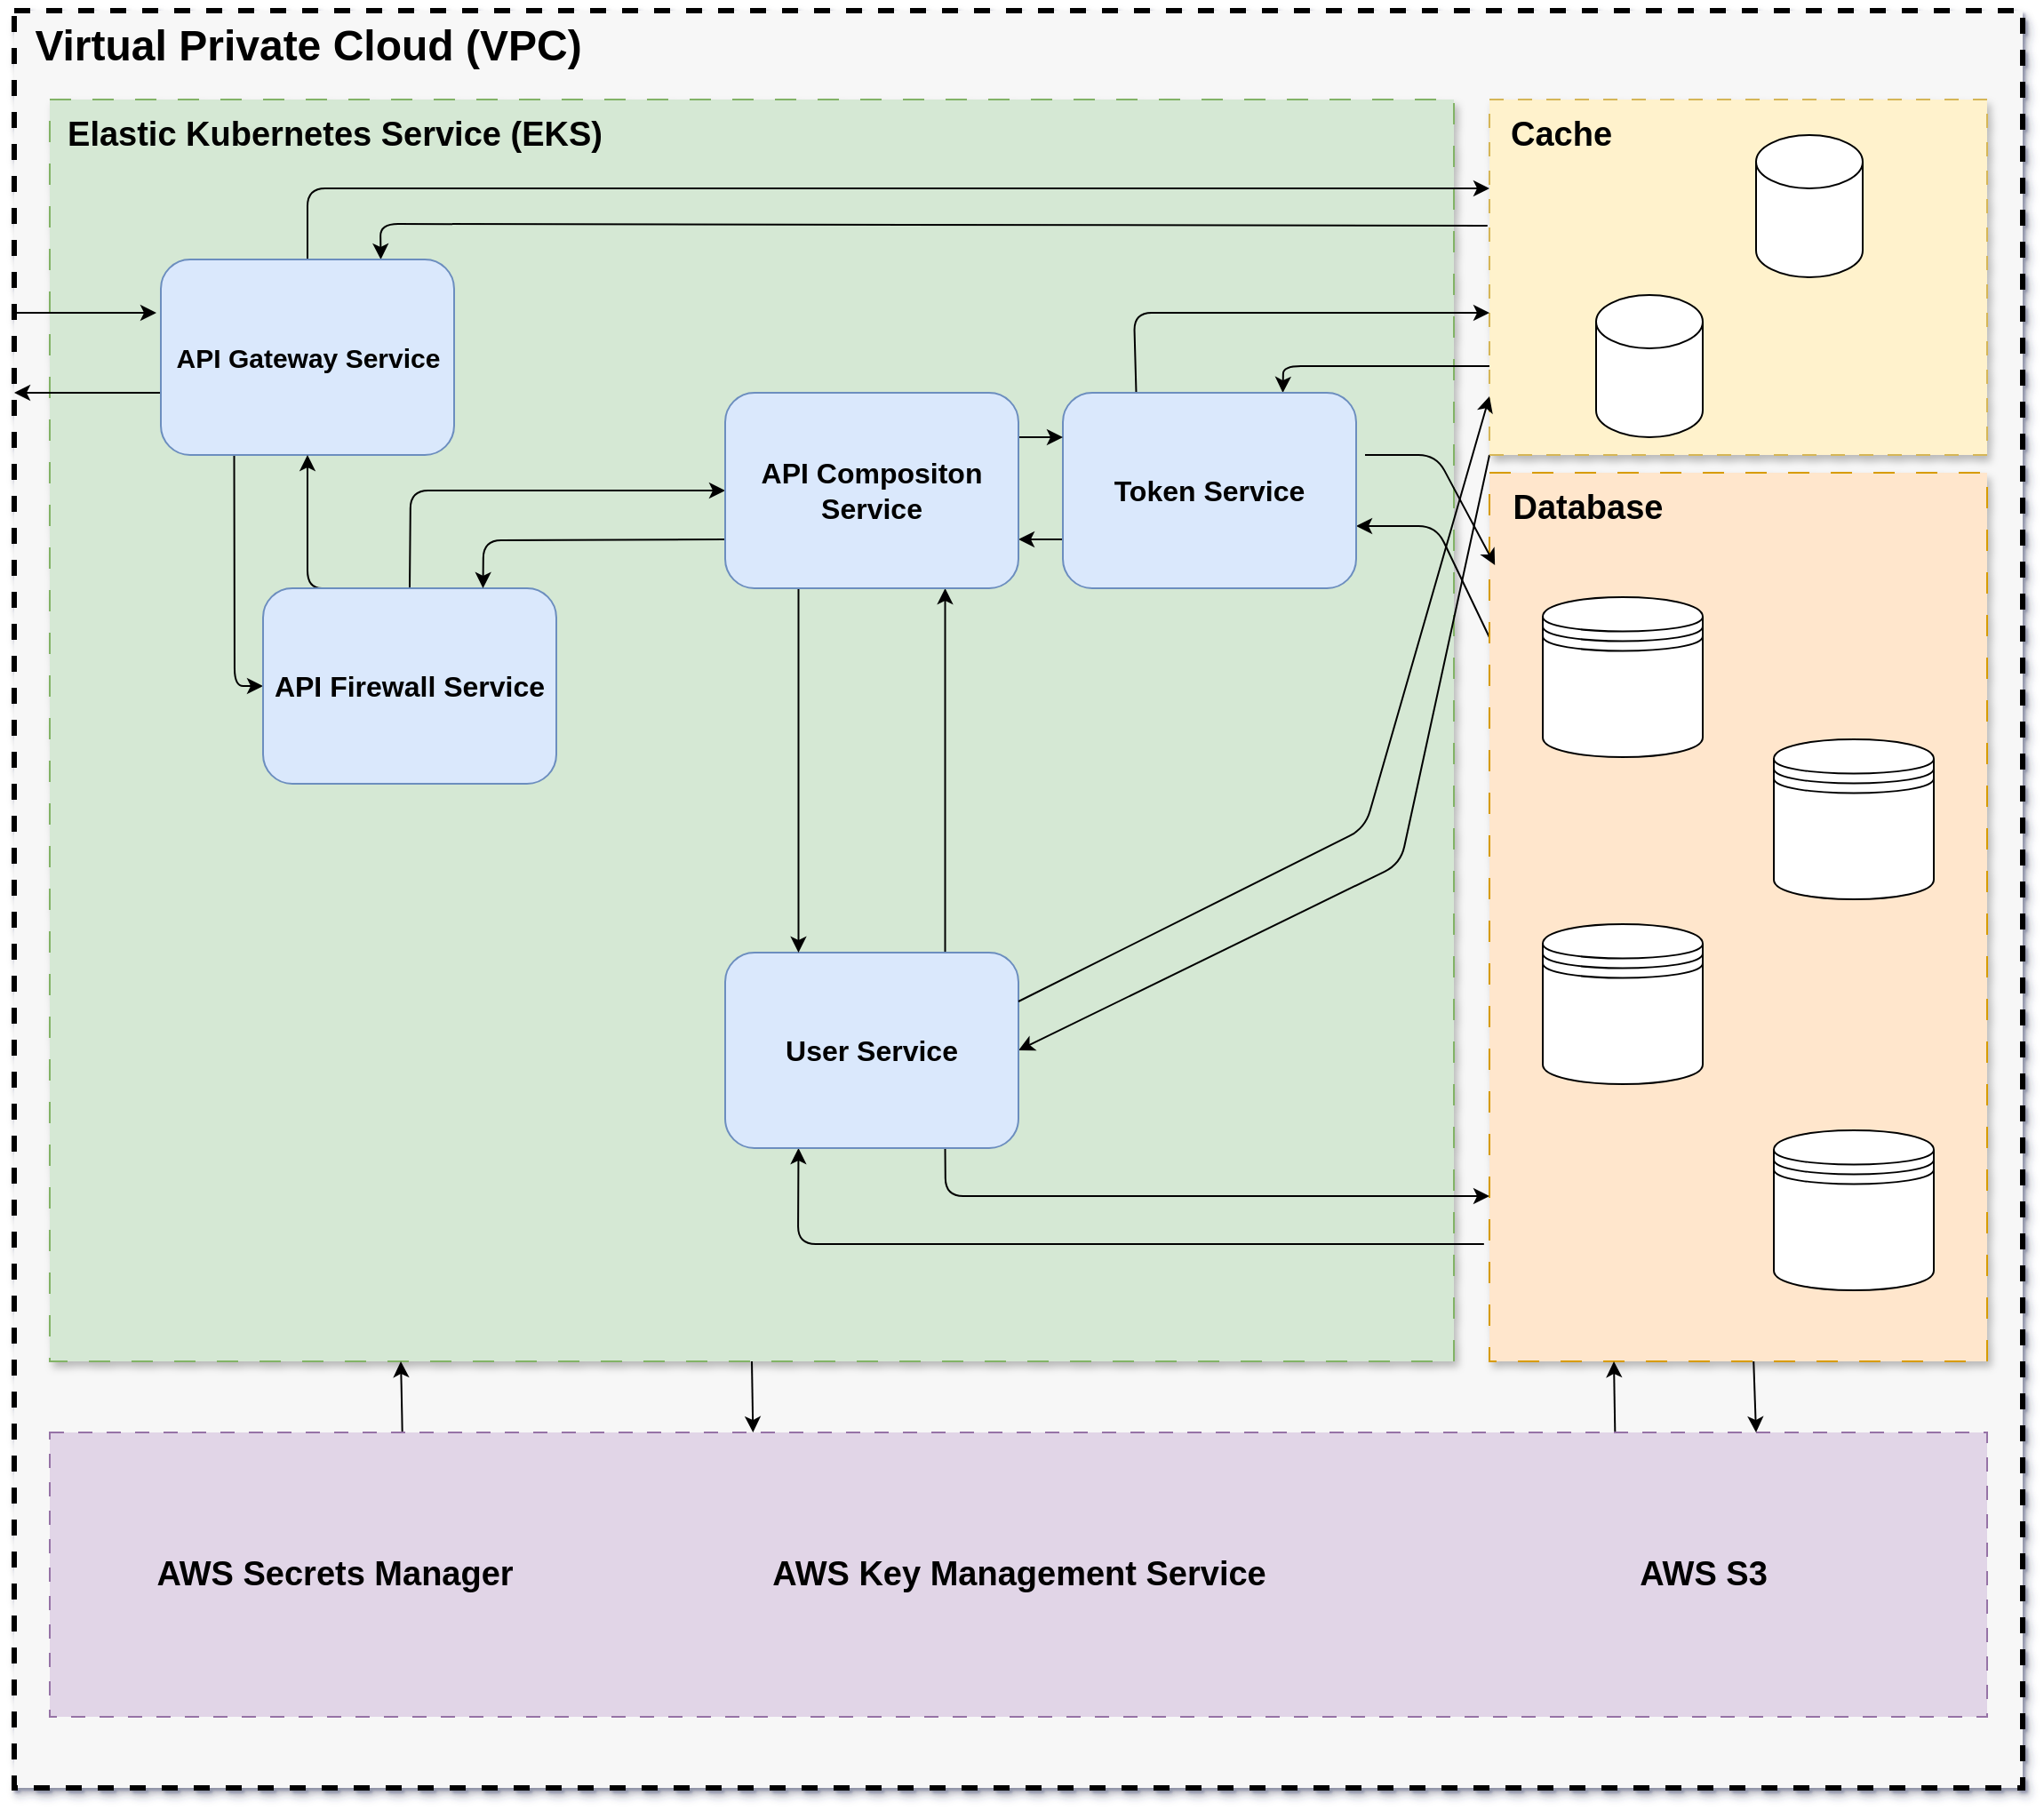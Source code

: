 <mxfile>
    <diagram id="rwLM5yIjUNIirIY4RVs6" name="main">
        <mxGraphModel dx="1706" dy="827" grid="1" gridSize="10" guides="1" tooltips="1" connect="1" arrows="1" fold="1" page="1" pageScale="1" pageWidth="1169" pageHeight="827" math="0" shadow="1">
            <root>
                <mxCell id="0"/>
                <mxCell id="1" parent="0"/>
                <mxCell id="2" value="" style="rounded=0;whiteSpace=wrap;html=1;movable=0;resizable=0;rotatable=0;deletable=0;editable=0;locked=1;connectable=0;dashed=1;strokeWidth=3;shadow=1;fillStyle=auto;fillColor=#F7F7F7;" parent="1" vertex="1">
                    <mxGeometry x="20" y="20" width="1130" height="1000" as="geometry"/>
                </mxCell>
                <mxCell id="3" value="&lt;b&gt;&lt;font style=&quot;font-size: 24px;&quot;&gt;Virtual Private Cloud (VPC)&lt;/font&gt;&lt;/b&gt;" style="text;html=1;align=center;verticalAlign=middle;resizable=1;points=[];autosize=1;strokeColor=none;fillColor=none;movable=1;rotatable=1;deletable=1;editable=1;locked=0;connectable=1;shadow=0;" vertex="1" parent="1">
                    <mxGeometry x="20" y="20" width="330" height="40" as="geometry"/>
                </mxCell>
                <mxCell id="53" style="edgeStyle=none;html=1;exitX=0.5;exitY=1;exitDx=0;exitDy=0;entryX=0.363;entryY=0;entryDx=0;entryDy=0;entryPerimeter=0;movable=0;resizable=0;rotatable=0;deletable=0;editable=0;locked=1;connectable=0;" edge="1" parent="1" source="4" target="48">
                    <mxGeometry relative="1" as="geometry"/>
                </mxCell>
                <mxCell id="4" value="" style="rounded=0;whiteSpace=wrap;html=1;dashed=1;dashPattern=12 12;strokeWidth=1;fillColor=#d5e8d4;strokeColor=#82b366;movable=0;resizable=0;rotatable=0;deletable=0;editable=0;locked=1;connectable=0;shadow=1;" vertex="1" parent="1">
                    <mxGeometry x="40" y="70" width="790" height="710" as="geometry"/>
                </mxCell>
                <mxCell id="42" style="edgeStyle=none;html=1;exitX=0.004;exitY=0.15;exitDx=0;exitDy=0;entryX=1;entryY=0.5;entryDx=0;entryDy=0;exitPerimeter=0;movable=0;resizable=0;rotatable=0;deletable=0;editable=0;locked=1;connectable=0;" edge="1" parent="1">
                    <mxGeometry relative="1" as="geometry">
                        <mxPoint x="851.12" y="375" as="sourcePoint"/>
                        <mxPoint x="775" y="310" as="targetPoint"/>
                        <Array as="points">
                            <mxPoint x="820" y="310"/>
                        </Array>
                    </mxGeometry>
                </mxCell>
                <mxCell id="46" style="edgeStyle=none;html=1;entryX=0.25;entryY=1;entryDx=0;entryDy=0;exitX=-0.011;exitY=0.868;exitDx=0;exitDy=0;exitPerimeter=0;movable=0;resizable=0;rotatable=0;deletable=0;editable=0;locked=1;connectable=0;" edge="1" parent="1" source="5" target="19">
                    <mxGeometry relative="1" as="geometry">
                        <Array as="points">
                            <mxPoint x="461" y="714"/>
                        </Array>
                    </mxGeometry>
                </mxCell>
                <mxCell id="5" value="" style="rounded=0;whiteSpace=wrap;html=1;dashed=1;dashPattern=12 12;strokeWidth=1;fillColor=#ffe6cc;strokeColor=#d79b00;movable=0;resizable=0;rotatable=0;deletable=0;editable=0;locked=1;connectable=0;shadow=1;" vertex="1" parent="1">
                    <mxGeometry x="850" y="280" width="280" height="500" as="geometry"/>
                </mxCell>
                <mxCell id="6" value="&lt;span style=&quot;font-size: 19px;&quot;&gt;&lt;b&gt;Elastic Kubernetes Service (EKS)&lt;/b&gt;&lt;/span&gt;" style="text;html=1;align=center;verticalAlign=middle;resizable=0;points=[];autosize=1;strokeColor=none;fillColor=none;movable=0;rotatable=0;deletable=0;editable=0;locked=1;connectable=0;" vertex="1" parent="1">
                    <mxGeometry x="40" y="70" width="320" height="40" as="geometry"/>
                </mxCell>
                <mxCell id="7" value="&lt;font style=&quot;font-size: 19px;&quot;&gt;&lt;b&gt;Database&lt;/b&gt;&lt;/font&gt;" style="text;html=1;align=center;verticalAlign=middle;resizable=0;points=[];autosize=1;strokeColor=none;fillColor=none;movable=0;rotatable=0;deletable=0;editable=0;locked=1;connectable=0;" vertex="1" parent="1">
                    <mxGeometry x="850" y="280" width="110" height="40" as="geometry"/>
                </mxCell>
                <mxCell id="40" style="edgeStyle=none;html=1;exitX=0;exitY=0.75;exitDx=0;exitDy=0;entryX=0.75;entryY=0;entryDx=0;entryDy=0;movable=0;resizable=0;rotatable=0;deletable=0;editable=0;locked=1;connectable=0;" edge="1" parent="1" source="8" target="18">
                    <mxGeometry relative="1" as="geometry">
                        <Array as="points">
                            <mxPoint x="734" y="220"/>
                        </Array>
                    </mxGeometry>
                </mxCell>
                <mxCell id="44" style="edgeStyle=none;html=1;exitX=0;exitY=1;exitDx=0;exitDy=0;entryX=1;entryY=0.5;entryDx=0;entryDy=0;movable=0;resizable=0;rotatable=0;deletable=0;editable=0;locked=1;connectable=0;" edge="1" parent="1" source="8" target="19">
                    <mxGeometry relative="1" as="geometry">
                        <Array as="points">
                            <mxPoint x="800" y="500"/>
                        </Array>
                    </mxGeometry>
                </mxCell>
                <mxCell id="47" style="edgeStyle=none;html=1;exitX=-0.004;exitY=0.355;exitDx=0;exitDy=0;entryX=0.75;entryY=0;entryDx=0;entryDy=0;exitPerimeter=0;movable=0;resizable=0;rotatable=0;deletable=0;editable=0;locked=1;connectable=0;" edge="1" parent="1" source="8" target="17">
                    <mxGeometry relative="1" as="geometry">
                        <Array as="points">
                            <mxPoint x="226" y="140"/>
                        </Array>
                    </mxGeometry>
                </mxCell>
                <mxCell id="8" value="" style="rounded=0;whiteSpace=wrap;html=1;dashed=1;strokeWidth=1;dashPattern=8 8;fillColor=#fff2cc;strokeColor=#d6b656;movable=0;resizable=0;rotatable=0;deletable=0;editable=0;locked=1;connectable=0;shadow=1;" vertex="1" parent="1">
                    <mxGeometry x="850" y="70" width="280" height="200" as="geometry"/>
                </mxCell>
                <mxCell id="9" value="&lt;b&gt;&lt;font style=&quot;font-size: 19px;&quot;&gt;Cache&lt;/font&gt;&lt;/b&gt;" style="text;html=1;align=center;verticalAlign=middle;resizable=0;points=[];autosize=1;strokeColor=none;fillColor=none;movable=0;rotatable=0;deletable=0;editable=0;locked=1;connectable=0;" vertex="1" parent="1">
                    <mxGeometry x="850" y="70" width="80" height="40" as="geometry"/>
                </mxCell>
                <mxCell id="10" value="" style="shape=datastore;whiteSpace=wrap;html=1;movable=0;resizable=0;rotatable=0;deletable=0;editable=0;locked=1;connectable=0;" vertex="1" parent="1">
                    <mxGeometry x="880" y="350" width="90" height="90" as="geometry"/>
                </mxCell>
                <mxCell id="11" value="" style="shape=datastore;whiteSpace=wrap;html=1;movable=0;resizable=0;rotatable=0;deletable=0;editable=0;locked=1;connectable=0;" vertex="1" parent="1">
                    <mxGeometry x="1010" y="430" width="90" height="90" as="geometry"/>
                </mxCell>
                <mxCell id="12" value="" style="shape=datastore;whiteSpace=wrap;html=1;movable=0;resizable=0;rotatable=0;deletable=0;editable=0;locked=1;connectable=0;" vertex="1" parent="1">
                    <mxGeometry x="880" y="534" width="90" height="90" as="geometry"/>
                </mxCell>
                <mxCell id="13" value="" style="shape=datastore;whiteSpace=wrap;html=1;movable=0;resizable=0;rotatable=0;deletable=0;editable=0;locked=1;connectable=0;" vertex="1" parent="1">
                    <mxGeometry x="1010" y="650" width="90" height="90" as="geometry"/>
                </mxCell>
                <mxCell id="14" value="" style="shape=cylinder3;whiteSpace=wrap;html=1;boundedLbl=1;backgroundOutline=1;size=15;movable=0;resizable=0;rotatable=0;deletable=0;editable=0;locked=1;connectable=0;" vertex="1" parent="1">
                    <mxGeometry x="1000" y="90" width="60" height="80" as="geometry"/>
                </mxCell>
                <mxCell id="15" value="" style="shape=cylinder3;whiteSpace=wrap;html=1;boundedLbl=1;backgroundOutline=1;size=15;movable=0;resizable=0;rotatable=0;deletable=0;editable=0;locked=1;connectable=0;" vertex="1" parent="1">
                    <mxGeometry x="910" y="180" width="60" height="80" as="geometry"/>
                </mxCell>
                <mxCell id="28" style="edgeStyle=none;html=1;exitX=0.25;exitY=1;exitDx=0;exitDy=0;entryX=0;entryY=0.5;entryDx=0;entryDy=0;movable=0;resizable=0;rotatable=0;deletable=0;editable=0;locked=1;connectable=0;" edge="1" parent="1" source="17" target="20">
                    <mxGeometry relative="1" as="geometry">
                        <mxPoint x="230" y="340" as="targetPoint"/>
                        <Array as="points">
                            <mxPoint x="144" y="400"/>
                        </Array>
                    </mxGeometry>
                </mxCell>
                <mxCell id="33" style="edgeStyle=none;html=1;exitX=0.5;exitY=0;exitDx=0;exitDy=0;entryX=0;entryY=0.25;entryDx=0;entryDy=0;movable=0;resizable=0;rotatable=0;deletable=0;editable=0;locked=1;connectable=0;" edge="1" parent="1" source="17" target="8">
                    <mxGeometry relative="1" as="geometry">
                        <Array as="points">
                            <mxPoint x="185" y="120"/>
                        </Array>
                    </mxGeometry>
                </mxCell>
                <mxCell id="36" style="edgeStyle=none;html=1;movable=0;resizable=0;rotatable=0;deletable=0;editable=0;locked=1;connectable=0;" edge="1" parent="1">
                    <mxGeometry relative="1" as="geometry">
                        <mxPoint x="20" y="235" as="targetPoint"/>
                        <mxPoint x="102.5" y="235" as="sourcePoint"/>
                    </mxGeometry>
                </mxCell>
                <mxCell id="17" value="&lt;b&gt;&lt;font style=&quot;font-size: 15px;&quot;&gt;API Gateway Service&lt;/font&gt;&lt;/b&gt;" style="rounded=1;whiteSpace=wrap;html=1;fillColor=#dae8fc;strokeColor=#6c8ebf;movable=0;resizable=0;rotatable=0;deletable=0;editable=0;locked=1;connectable=0;" vertex="1" parent="1">
                    <mxGeometry x="102.5" y="160" width="165" height="110" as="geometry"/>
                </mxCell>
                <mxCell id="34" style="edgeStyle=none;html=1;entryX=1;entryY=0.75;entryDx=0;entryDy=0;exitX=0;exitY=0.75;exitDx=0;exitDy=0;movable=0;resizable=0;rotatable=0;deletable=0;editable=0;locked=1;connectable=0;" edge="1" parent="1" source="18" target="21">
                    <mxGeometry relative="1" as="geometry">
                        <mxPoint x="610" y="290" as="sourcePoint"/>
                    </mxGeometry>
                </mxCell>
                <mxCell id="39" style="edgeStyle=none;html=1;exitX=0.25;exitY=0;exitDx=0;exitDy=0;movable=0;resizable=0;rotatable=0;deletable=0;editable=0;locked=1;connectable=0;" edge="1" parent="1" source="18">
                    <mxGeometry relative="1" as="geometry">
                        <mxPoint x="850" y="190" as="targetPoint"/>
                        <Array as="points">
                            <mxPoint x="650" y="190"/>
                        </Array>
                    </mxGeometry>
                </mxCell>
                <mxCell id="18" value="&lt;b&gt;&lt;font style=&quot;font-size: 16px;&quot;&gt;Token Service&lt;/font&gt;&lt;/b&gt;" style="rounded=1;whiteSpace=wrap;html=1;fillColor=#dae8fc;strokeColor=#6c8ebf;movable=0;resizable=0;rotatable=0;deletable=0;editable=0;locked=1;connectable=0;" vertex="1" parent="1">
                    <mxGeometry x="610" y="235" width="165" height="110" as="geometry"/>
                </mxCell>
                <mxCell id="38" style="edgeStyle=none;html=1;exitX=0.75;exitY=0;exitDx=0;exitDy=0;entryX=0.75;entryY=1;entryDx=0;entryDy=0;movable=0;resizable=0;rotatable=0;deletable=0;editable=0;locked=1;connectable=0;" edge="1" parent="1" source="19" target="21">
                    <mxGeometry relative="1" as="geometry"/>
                </mxCell>
                <mxCell id="45" style="edgeStyle=none;html=1;exitX=0.75;exitY=1;exitDx=0;exitDy=0;entryX=0;entryY=0.814;entryDx=0;entryDy=0;entryPerimeter=0;movable=0;resizable=0;rotatable=0;deletable=0;editable=0;locked=1;connectable=0;" edge="1" parent="1" source="19" target="5">
                    <mxGeometry relative="1" as="geometry">
                        <mxPoint x="850" y="650" as="targetPoint"/>
                        <Array as="points">
                            <mxPoint x="544" y="687"/>
                        </Array>
                    </mxGeometry>
                </mxCell>
                <mxCell id="19" value="&lt;b&gt;&lt;font style=&quot;font-size: 16px;&quot;&gt;User Service&lt;/font&gt;&lt;/b&gt;" style="rounded=1;whiteSpace=wrap;html=1;fillColor=#dae8fc;strokeColor=#6c8ebf;movable=0;resizable=0;rotatable=0;deletable=0;editable=0;locked=1;connectable=0;" vertex="1" parent="1">
                    <mxGeometry x="420" y="550" width="165" height="110" as="geometry"/>
                </mxCell>
                <mxCell id="30" style="edgeStyle=none;html=1;entryX=0;entryY=0.5;entryDx=0;entryDy=0;exitX=0.5;exitY=0;exitDx=0;exitDy=0;movable=0;resizable=0;rotatable=0;deletable=0;editable=0;locked=1;connectable=0;" edge="1" parent="1" source="20" target="21">
                    <mxGeometry relative="1" as="geometry">
                        <Array as="points">
                            <mxPoint x="243" y="290"/>
                        </Array>
                    </mxGeometry>
                </mxCell>
                <mxCell id="37" style="edgeStyle=none;html=1;exitX=0.25;exitY=0;exitDx=0;exitDy=0;entryX=0.5;entryY=1;entryDx=0;entryDy=0;movable=0;resizable=0;rotatable=0;deletable=0;editable=0;locked=1;connectable=0;" edge="1" parent="1" source="20" target="17">
                    <mxGeometry relative="1" as="geometry">
                        <Array as="points">
                            <mxPoint x="185" y="345"/>
                        </Array>
                    </mxGeometry>
                </mxCell>
                <mxCell id="20" value="&lt;font style=&quot;font-size: 16px;&quot;&gt;&lt;b&gt;API Firewall Service&lt;/b&gt;&lt;/font&gt;" style="rounded=1;whiteSpace=wrap;html=1;fillColor=#dae8fc;strokeColor=#6c8ebf;movable=0;resizable=0;rotatable=0;deletable=0;editable=0;locked=1;connectable=0;" vertex="1" parent="1">
                    <mxGeometry x="160" y="345" width="165" height="110" as="geometry"/>
                </mxCell>
                <mxCell id="31" style="edgeStyle=none;html=1;exitX=0.25;exitY=1;exitDx=0;exitDy=0;entryX=0.25;entryY=0;entryDx=0;entryDy=0;movable=0;resizable=0;rotatable=0;deletable=0;editable=0;locked=1;connectable=0;" edge="1" parent="1" source="21" target="19">
                    <mxGeometry relative="1" as="geometry">
                        <mxPoint x="460" y="550" as="targetPoint"/>
                    </mxGeometry>
                </mxCell>
                <mxCell id="32" style="edgeStyle=none;html=1;exitX=1;exitY=0.5;exitDx=0;exitDy=0;entryX=0;entryY=0.5;entryDx=0;entryDy=0;movable=0;resizable=0;rotatable=0;deletable=0;editable=0;locked=1;connectable=0;" edge="1" parent="1">
                    <mxGeometry relative="1" as="geometry">
                        <mxPoint x="610" y="260" as="targetPoint"/>
                        <mxPoint x="585.0" y="260" as="sourcePoint"/>
                        <Array as="points"/>
                    </mxGeometry>
                </mxCell>
                <mxCell id="35" style="edgeStyle=none;html=1;exitX=0;exitY=0.75;exitDx=0;exitDy=0;entryX=0.75;entryY=0;entryDx=0;entryDy=0;movable=0;resizable=0;rotatable=0;deletable=0;editable=0;locked=1;connectable=0;" edge="1" parent="1" source="21" target="20">
                    <mxGeometry relative="1" as="geometry">
                        <Array as="points">
                            <mxPoint x="284" y="318"/>
                        </Array>
                    </mxGeometry>
                </mxCell>
                <mxCell id="21" value="&lt;font style=&quot;font-size: 16px;&quot;&gt;&lt;b&gt;API Compositon Service&lt;/b&gt;&lt;/font&gt;" style="rounded=1;whiteSpace=wrap;html=1;fillColor=#dae8fc;strokeColor=#6c8ebf;movable=0;resizable=0;rotatable=0;deletable=0;editable=0;locked=1;connectable=0;" vertex="1" parent="1">
                    <mxGeometry x="420" y="235" width="165" height="110" as="geometry"/>
                </mxCell>
                <mxCell id="29" value="" style="endArrow=classic;html=1;movable=0;resizable=0;rotatable=0;deletable=0;editable=0;locked=1;connectable=0;" edge="1" parent="1">
                    <mxGeometry width="50" height="50" relative="1" as="geometry">
                        <mxPoint x="20" y="190" as="sourcePoint"/>
                        <mxPoint x="100" y="190" as="targetPoint"/>
                    </mxGeometry>
                </mxCell>
                <mxCell id="41" style="edgeStyle=none;html=1;entryX=0.011;entryY=0.104;entryDx=0;entryDy=0;entryPerimeter=0;movable=0;resizable=0;rotatable=0;deletable=0;editable=0;locked=1;connectable=0;" edge="1" parent="1" target="5">
                    <mxGeometry relative="1" as="geometry">
                        <mxPoint x="780" y="270" as="sourcePoint"/>
                        <Array as="points">
                            <mxPoint x="820" y="270"/>
                        </Array>
                    </mxGeometry>
                </mxCell>
                <mxCell id="43" style="edgeStyle=none;html=1;exitX=1;exitY=0.25;exitDx=0;exitDy=0;entryX=0;entryY=0.835;entryDx=0;entryDy=0;entryPerimeter=0;movable=0;resizable=0;rotatable=0;deletable=0;editable=0;locked=1;connectable=0;" edge="1" parent="1" source="19" target="8">
                    <mxGeometry relative="1" as="geometry">
                        <Array as="points">
                            <mxPoint x="780" y="480"/>
                        </Array>
                    </mxGeometry>
                </mxCell>
                <mxCell id="52" style="edgeStyle=none;html=1;entryX=0.25;entryY=1;entryDx=0;entryDy=0;exitX=0.182;exitY=0.013;exitDx=0;exitDy=0;exitPerimeter=0;movable=0;resizable=0;rotatable=0;deletable=0;editable=0;locked=1;connectable=0;" edge="1" parent="1" source="48" target="4">
                    <mxGeometry relative="1" as="geometry">
                        <mxPoint x="230" y="780" as="targetPoint"/>
                        <Array as="points">
                            <mxPoint x="238" y="800"/>
                        </Array>
                    </mxGeometry>
                </mxCell>
                <mxCell id="54" style="edgeStyle=none;html=1;exitX=0.808;exitY=0.019;exitDx=0;exitDy=0;exitPerimeter=0;movable=0;resizable=0;rotatable=0;deletable=0;editable=0;locked=1;connectable=0;" edge="1" parent="1" source="48">
                    <mxGeometry relative="1" as="geometry">
                        <mxPoint x="920" y="780" as="targetPoint"/>
                    </mxGeometry>
                </mxCell>
                <mxCell id="48" value="" style="whiteSpace=wrap;html=1;dashed=1;strokeWidth=1;dashPattern=8 8;fillColor=#e1d5e7;strokeColor=#9673a6;movable=0;resizable=0;rotatable=0;deletable=0;editable=0;locked=1;connectable=0;" vertex="1" parent="1">
                    <mxGeometry x="40" y="820" width="1090" height="160" as="geometry"/>
                </mxCell>
                <mxCell id="49" value="&lt;font style=&quot;font-size: 19px;&quot;&gt;&lt;b&gt;AWS Secrets Manager&lt;/b&gt;&lt;/font&gt;" style="text;html=1;align=center;verticalAlign=middle;resizable=0;points=[];autosize=1;strokeColor=none;fillColor=none;movable=0;rotatable=0;deletable=0;editable=0;locked=1;connectable=0;" vertex="1" parent="1">
                    <mxGeometry x="90" y="880" width="220" height="40" as="geometry"/>
                </mxCell>
                <mxCell id="50" value="&lt;font style=&quot;font-size: 19px;&quot;&gt;&lt;b&gt;AWS Key Management Service&lt;/b&gt;&lt;/font&gt;" style="text;html=1;align=center;verticalAlign=middle;resizable=0;points=[];autosize=1;strokeColor=none;fillColor=none;movable=0;rotatable=0;deletable=0;editable=0;locked=1;connectable=0;" vertex="1" parent="1">
                    <mxGeometry x="435" y="880" width="300" height="40" as="geometry"/>
                </mxCell>
                <mxCell id="51" value="&lt;b&gt;&lt;font style=&quot;font-size: 19px;&quot;&gt;AWS S3&lt;/font&gt;&lt;/b&gt;" style="text;html=1;align=center;verticalAlign=middle;resizable=0;points=[];autosize=1;strokeColor=none;fillColor=none;movable=0;rotatable=0;deletable=0;editable=0;locked=1;connectable=0;" vertex="1" parent="1">
                    <mxGeometry x="920" y="880" width="100" height="40" as="geometry"/>
                </mxCell>
                <mxCell id="55" style="edgeStyle=none;html=1;movable=0;resizable=0;rotatable=0;deletable=0;editable=0;locked=1;connectable=0;" edge="1" parent="1" source="5">
                    <mxGeometry relative="1" as="geometry">
                        <mxPoint x="1000" y="820" as="targetPoint"/>
                    </mxGeometry>
                </mxCell>
            </root>
        </mxGraphModel>
    </diagram>
</mxfile>